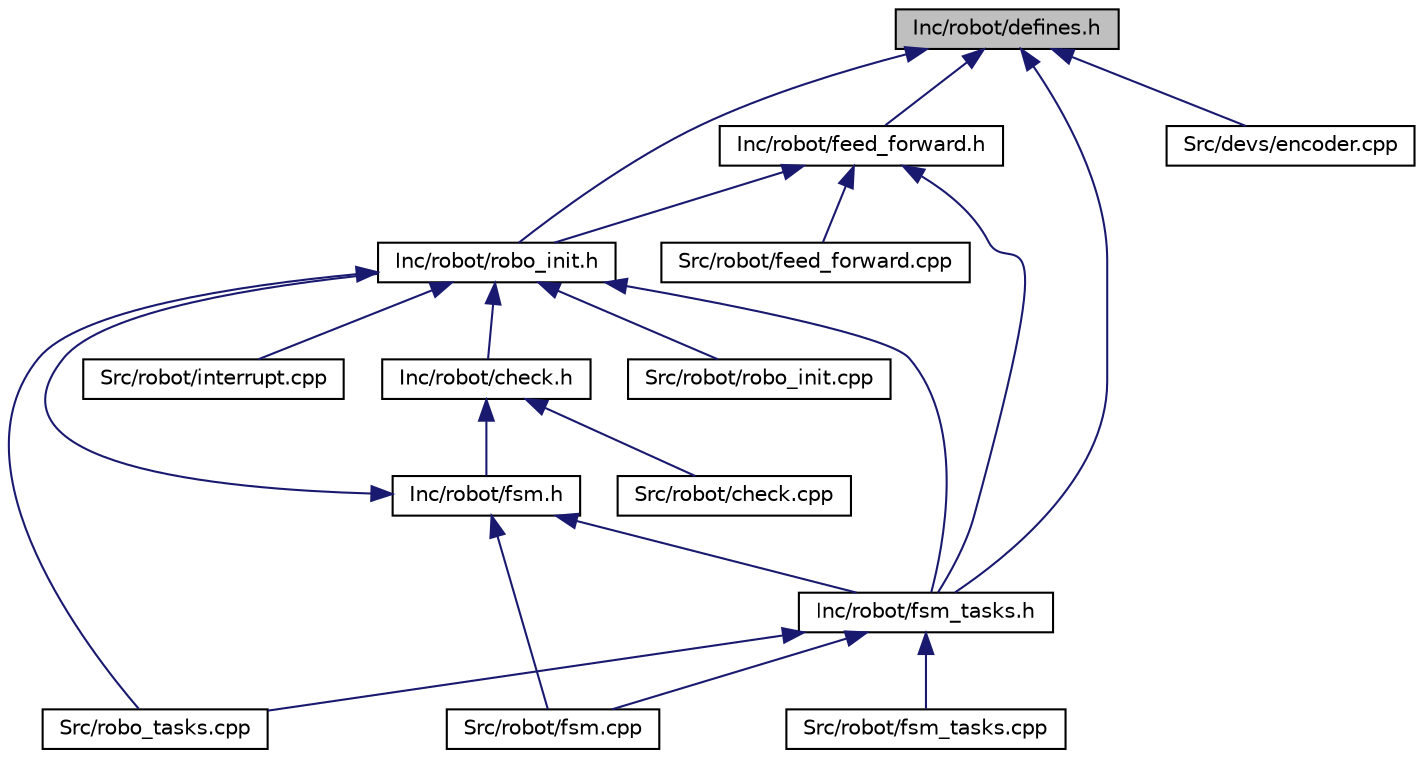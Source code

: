 digraph "Inc/robot/defines.h"
{
 // INTERACTIVE_SVG=YES
 // LATEX_PDF_SIZE
  edge [fontname="Helvetica",fontsize="10",labelfontname="Helvetica",labelfontsize="10"];
  node [fontname="Helvetica",fontsize="10",shape=record];
  Node1 [label="Inc/robot/defines.h",height=0.2,width=0.4,color="black", fillcolor="grey75", style="filled", fontcolor="black",tooltip=" "];
  Node1 -> Node2 [dir="back",color="midnightblue",fontsize="10",style="solid",fontname="Helvetica"];
  Node2 [label="Inc/robot/feed_forward.h",height=0.2,width=0.4,color="black", fillcolor="white", style="filled",URL="$feed__forward_8h.html",tooltip=" "];
  Node2 -> Node3 [dir="back",color="midnightblue",fontsize="10",style="solid",fontname="Helvetica"];
  Node3 [label="Inc/robot/robo_init.h",height=0.2,width=0.4,color="black", fillcolor="white", style="filled",URL="$robo__init_8h.html",tooltip=" "];
  Node3 -> Node4 [dir="back",color="midnightblue",fontsize="10",style="solid",fontname="Helvetica"];
  Node4 [label="Inc/robot/check.h",height=0.2,width=0.4,color="black", fillcolor="white", style="filled",URL="$check_8h.html",tooltip=" "];
  Node4 -> Node5 [dir="back",color="midnightblue",fontsize="10",style="solid",fontname="Helvetica"];
  Node5 [label="Inc/robot/fsm.h",height=0.2,width=0.4,color="black", fillcolor="white", style="filled",URL="$fsm_8h.html",tooltip=" "];
  Node5 -> Node3 [dir="back",color="midnightblue",fontsize="10",style="solid",fontname="Helvetica"];
  Node5 -> Node6 [dir="back",color="midnightblue",fontsize="10",style="solid",fontname="Helvetica"];
  Node6 [label="Inc/robot/fsm_tasks.h",height=0.2,width=0.4,color="black", fillcolor="white", style="filled",URL="$fsm__tasks_8h.html",tooltip=" "];
  Node6 -> Node7 [dir="back",color="midnightblue",fontsize="10",style="solid",fontname="Helvetica"];
  Node7 [label="Src/robo_tasks.cpp",height=0.2,width=0.4,color="black", fillcolor="white", style="filled",URL="$robo__tasks_8cpp.html",tooltip=" "];
  Node6 -> Node8 [dir="back",color="midnightblue",fontsize="10",style="solid",fontname="Helvetica"];
  Node8 [label="Src/robot/fsm.cpp",height=0.2,width=0.4,color="black", fillcolor="white", style="filled",URL="$fsm_8cpp.html",tooltip=" "];
  Node6 -> Node9 [dir="back",color="midnightblue",fontsize="10",style="solid",fontname="Helvetica"];
  Node9 [label="Src/robot/fsm_tasks.cpp",height=0.2,width=0.4,color="black", fillcolor="white", style="filled",URL="$fsm__tasks_8cpp.html",tooltip=" "];
  Node5 -> Node8 [dir="back",color="midnightblue",fontsize="10",style="solid",fontname="Helvetica"];
  Node4 -> Node10 [dir="back",color="midnightblue",fontsize="10",style="solid",fontname="Helvetica"];
  Node10 [label="Src/robot/check.cpp",height=0.2,width=0.4,color="black", fillcolor="white", style="filled",URL="$check_8cpp.html",tooltip=" "];
  Node3 -> Node6 [dir="back",color="midnightblue",fontsize="10",style="solid",fontname="Helvetica"];
  Node3 -> Node7 [dir="back",color="midnightblue",fontsize="10",style="solid",fontname="Helvetica"];
  Node3 -> Node11 [dir="back",color="midnightblue",fontsize="10",style="solid",fontname="Helvetica"];
  Node11 [label="Src/robot/interrupt.cpp",height=0.2,width=0.4,color="black", fillcolor="white", style="filled",URL="$interrupt_8cpp.html",tooltip=" "];
  Node3 -> Node12 [dir="back",color="midnightblue",fontsize="10",style="solid",fontname="Helvetica"];
  Node12 [label="Src/robot/robo_init.cpp",height=0.2,width=0.4,color="black", fillcolor="white", style="filled",URL="$robo__init_8cpp.html",tooltip=" "];
  Node2 -> Node6 [dir="back",color="midnightblue",fontsize="10",style="solid",fontname="Helvetica"];
  Node2 -> Node13 [dir="back",color="midnightblue",fontsize="10",style="solid",fontname="Helvetica"];
  Node13 [label="Src/robot/feed_forward.cpp",height=0.2,width=0.4,color="black", fillcolor="white", style="filled",URL="$feed__forward_8cpp.html",tooltip=" "];
  Node1 -> Node3 [dir="back",color="midnightblue",fontsize="10",style="solid",fontname="Helvetica"];
  Node1 -> Node6 [dir="back",color="midnightblue",fontsize="10",style="solid",fontname="Helvetica"];
  Node1 -> Node14 [dir="back",color="midnightblue",fontsize="10",style="solid",fontname="Helvetica"];
  Node14 [label="Src/devs/encoder.cpp",height=0.2,width=0.4,color="black", fillcolor="white", style="filled",URL="$encoder_8cpp.html",tooltip=" "];
}

